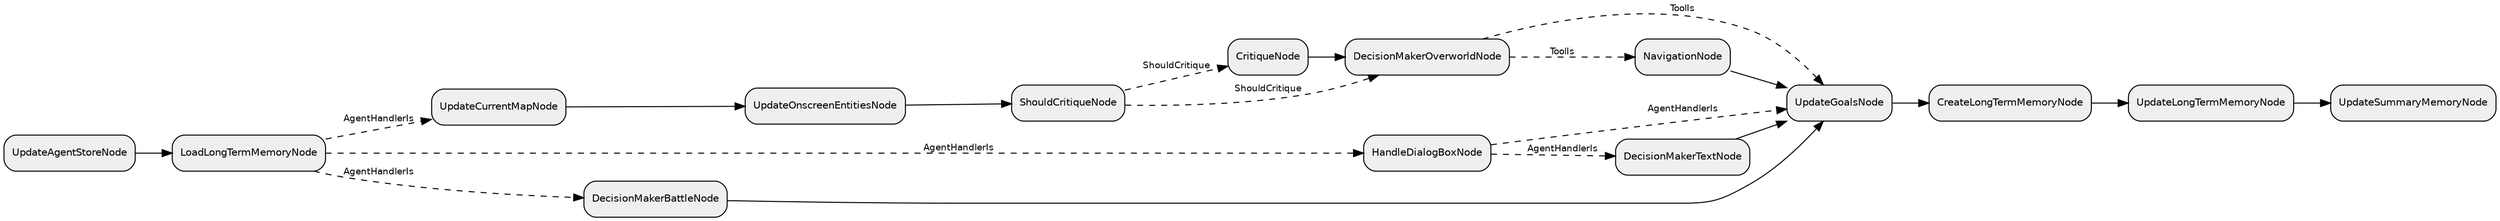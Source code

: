 digraph "G" {
  rankdir=LR;
  compound=true;
  node [shape=box, style="rounded,filled", fillcolor="#EFEFEF", fontname="Helvetica", fontsize=10];
  edge [fontname="Helvetica", fontsize=9];
  w8MADQ7K4RxReXhOBwYTO [label="UpdateSummaryMemoryNode"];
  ayLvEYQdOR4iRC2wZ7KXN [label="LoadLongTermMemoryNode"];
  ExSBe8wMVma4vJa1cvmi0 [label="UpdateGoalsNode"];
  uglTsXpoBKGuhFJZsrUtl [label="UpdateLongTermMemoryNode"];
  ihIXHozw5Ed3r6RcCx4Eq [label="UpdateOnscreenEntitiesNode"];
  F3uM8q5h4FptEaGuLgzKP [label="UpdateCurrentMapNode"];
  SV5CMDhkGW6WmAxVvSgGz [label="UpdateAgentStoreNode"];
  wJRyH2XA2mnCheGeCbgRN [label="CreateLongTermMemoryNode"];
  Nrdta53nWXlyx0F5UdQGy [label="CritiqueNode"];
  feiViIrD62r19csFRNkk1 [label="NavigationNode"];
  cI16545AWiaO5wGOmRhJf [label="DecisionMakerTextNode"];
  wfig08Ok5bx3C0jljnZug [label="HandleDialogBoxNode"];
  wQsKL8qpVUi83Hv6YTXmU [label="DecisionMakerBattleNode"];
  TUKghzNrOrCBMSOcq053e [label="DecisionMakerOverworldNode"];
  HFyaUs0YbrR14JHGmd4Sp [label="ShouldCritiqueNode"];
  SV5CMDhkGW6WmAxVvSgGz -> ayLvEYQdOR4iRC2wZ7KXN [style="solid"];
  ayLvEYQdOR4iRC2wZ7KXN -> F3uM8q5h4FptEaGuLgzKP [style="dashed", label="AgentHandlerIs"];
  F3uM8q5h4FptEaGuLgzKP -> ihIXHozw5Ed3r6RcCx4Eq [style="solid"];
  ihIXHozw5Ed3r6RcCx4Eq -> HFyaUs0YbrR14JHGmd4Sp [style="solid"];
  HFyaUs0YbrR14JHGmd4Sp -> Nrdta53nWXlyx0F5UdQGy [style="dashed", label="ShouldCritique"];
  Nrdta53nWXlyx0F5UdQGy -> TUKghzNrOrCBMSOcq053e [style="solid"];
  HFyaUs0YbrR14JHGmd4Sp -> TUKghzNrOrCBMSOcq053e [style="dashed", label="ShouldCritique"];
  TUKghzNrOrCBMSOcq053e -> feiViIrD62r19csFRNkk1 [style="dashed", label="ToolIs"];
  feiViIrD62r19csFRNkk1 -> ExSBe8wMVma4vJa1cvmi0 [style="solid"];
  ayLvEYQdOR4iRC2wZ7KXN -> wQsKL8qpVUi83Hv6YTXmU [style="dashed", label="AgentHandlerIs"];
  ayLvEYQdOR4iRC2wZ7KXN -> wfig08Ok5bx3C0jljnZug [style="dashed", label="AgentHandlerIs"];
  wfig08Ok5bx3C0jljnZug -> cI16545AWiaO5wGOmRhJf [style="dashed", label="AgentHandlerIs"];
  wfig08Ok5bx3C0jljnZug -> ExSBe8wMVma4vJa1cvmi0 [style="dashed", label="AgentHandlerIs"];
  cI16545AWiaO5wGOmRhJf -> ExSBe8wMVma4vJa1cvmi0 [style="solid"];
  TUKghzNrOrCBMSOcq053e -> ExSBe8wMVma4vJa1cvmi0 [style="dashed", label="ToolIs"];
  wQsKL8qpVUi83Hv6YTXmU -> ExSBe8wMVma4vJa1cvmi0 [style="solid"];
  ExSBe8wMVma4vJa1cvmi0 -> wJRyH2XA2mnCheGeCbgRN [style="solid"];
  wJRyH2XA2mnCheGeCbgRN -> uglTsXpoBKGuhFJZsrUtl [style="solid"];
  uglTsXpoBKGuhFJZsrUtl -> w8MADQ7K4RxReXhOBwYTO [style="solid"];
}
